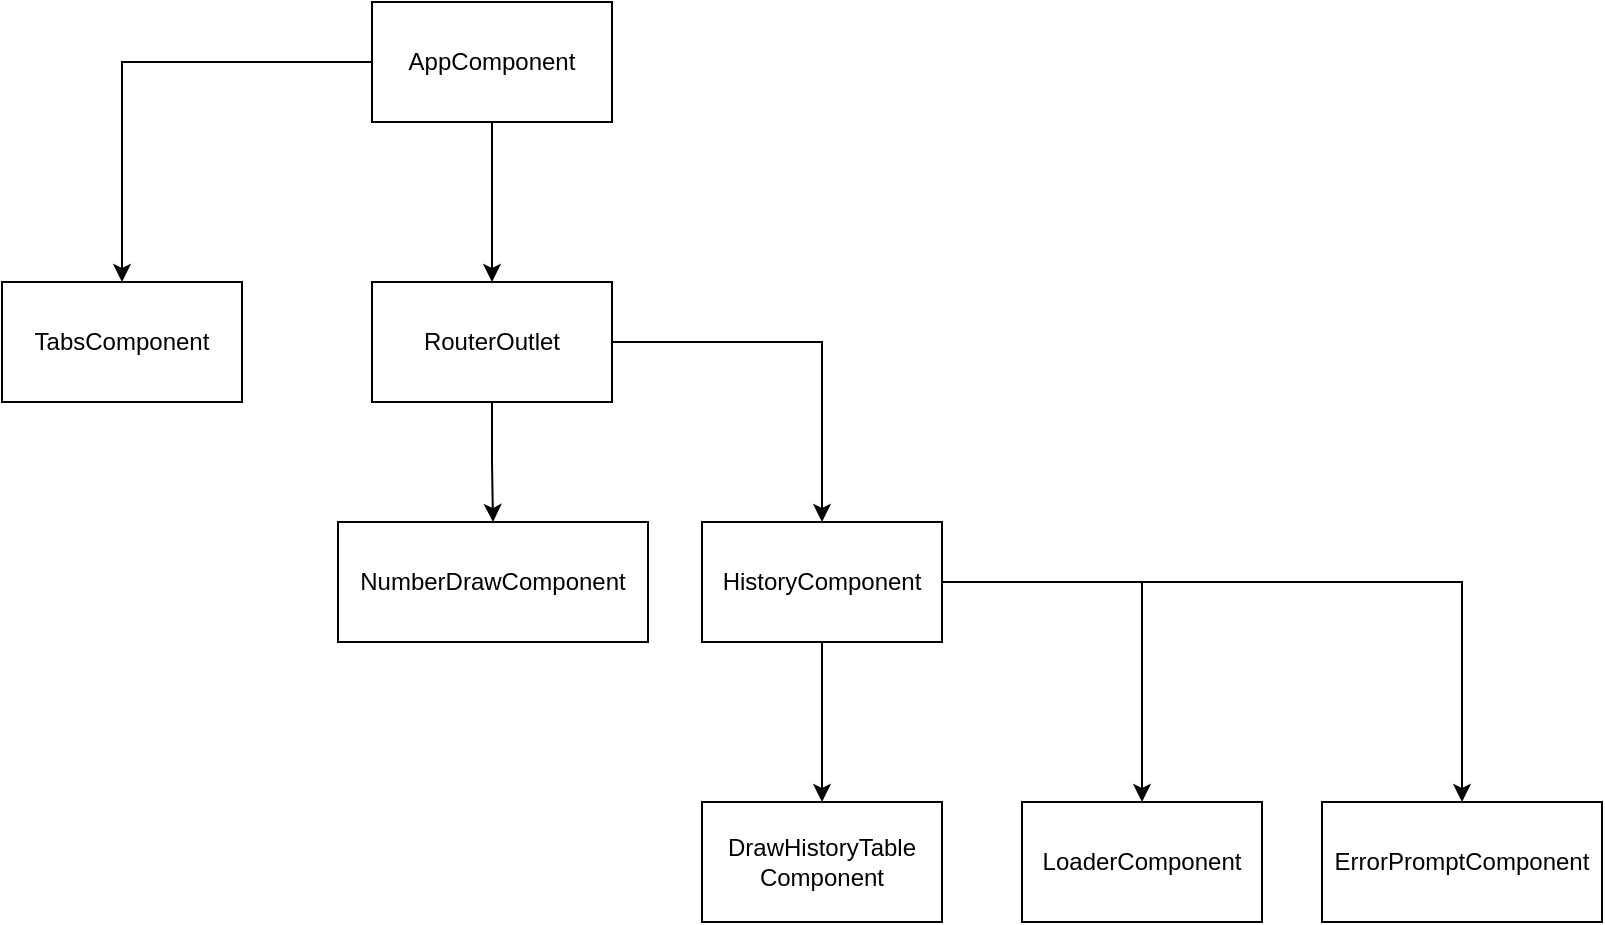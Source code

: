 <mxfile version="14.8.1" type="github">
  <diagram id="aA9bk3Jed56dO0MpWlnY" name="Page-1">
    <mxGraphModel dx="1621" dy="802" grid="1" gridSize="10" guides="1" tooltips="1" connect="1" arrows="1" fold="1" page="1" pageScale="1" pageWidth="850" pageHeight="1100" math="0" shadow="0">
      <root>
        <mxCell id="0" />
        <mxCell id="1" parent="0" />
        <mxCell id="5d1QtSSZ0A6AvVyC7i4N-3" value="" style="edgeStyle=orthogonalEdgeStyle;rounded=0;orthogonalLoop=1;jettySize=auto;html=1;" edge="1" parent="1" source="5d1QtSSZ0A6AvVyC7i4N-1" target="5d1QtSSZ0A6AvVyC7i4N-2">
          <mxGeometry relative="1" as="geometry" />
        </mxCell>
        <mxCell id="5d1QtSSZ0A6AvVyC7i4N-5" value="" style="edgeStyle=orthogonalEdgeStyle;rounded=0;orthogonalLoop=1;jettySize=auto;html=1;" edge="1" parent="1" source="5d1QtSSZ0A6AvVyC7i4N-1" target="5d1QtSSZ0A6AvVyC7i4N-4">
          <mxGeometry relative="1" as="geometry" />
        </mxCell>
        <mxCell id="5d1QtSSZ0A6AvVyC7i4N-1" value="AppComponent" style="rounded=0;whiteSpace=wrap;html=1;" vertex="1" parent="1">
          <mxGeometry x="365" y="60" width="120" height="60" as="geometry" />
        </mxCell>
        <mxCell id="5d1QtSSZ0A6AvVyC7i4N-2" value="TabsComponent" style="rounded=0;whiteSpace=wrap;html=1;" vertex="1" parent="1">
          <mxGeometry x="180" y="200" width="120" height="60" as="geometry" />
        </mxCell>
        <mxCell id="5d1QtSSZ0A6AvVyC7i4N-7" value="" style="edgeStyle=orthogonalEdgeStyle;rounded=0;orthogonalLoop=1;jettySize=auto;html=1;" edge="1" parent="1" source="5d1QtSSZ0A6AvVyC7i4N-4" target="5d1QtSSZ0A6AvVyC7i4N-6">
          <mxGeometry relative="1" as="geometry" />
        </mxCell>
        <mxCell id="5d1QtSSZ0A6AvVyC7i4N-9" value="" style="edgeStyle=orthogonalEdgeStyle;rounded=0;orthogonalLoop=1;jettySize=auto;html=1;" edge="1" parent="1" source="5d1QtSSZ0A6AvVyC7i4N-4" target="5d1QtSSZ0A6AvVyC7i4N-8">
          <mxGeometry relative="1" as="geometry" />
        </mxCell>
        <mxCell id="5d1QtSSZ0A6AvVyC7i4N-4" value="RouterOutlet" style="rounded=0;whiteSpace=wrap;html=1;" vertex="1" parent="1">
          <mxGeometry x="365" y="200" width="120" height="60" as="geometry" />
        </mxCell>
        <mxCell id="5d1QtSSZ0A6AvVyC7i4N-11" value="" style="edgeStyle=orthogonalEdgeStyle;rounded=0;orthogonalLoop=1;jettySize=auto;html=1;" edge="1" parent="1" source="5d1QtSSZ0A6AvVyC7i4N-6" target="5d1QtSSZ0A6AvVyC7i4N-10">
          <mxGeometry relative="1" as="geometry" />
        </mxCell>
        <mxCell id="5d1QtSSZ0A6AvVyC7i4N-13" value="" style="edgeStyle=orthogonalEdgeStyle;rounded=0;orthogonalLoop=1;jettySize=auto;html=1;" edge="1" parent="1" source="5d1QtSSZ0A6AvVyC7i4N-6" target="5d1QtSSZ0A6AvVyC7i4N-12">
          <mxGeometry relative="1" as="geometry" />
        </mxCell>
        <mxCell id="5d1QtSSZ0A6AvVyC7i4N-14" style="edgeStyle=orthogonalEdgeStyle;rounded=0;orthogonalLoop=1;jettySize=auto;html=1;entryX=0.5;entryY=0;entryDx=0;entryDy=0;" edge="1" parent="1" source="5d1QtSSZ0A6AvVyC7i4N-6" target="5d1QtSSZ0A6AvVyC7i4N-15">
          <mxGeometry relative="1" as="geometry">
            <mxPoint x="900" y="460" as="targetPoint" />
          </mxGeometry>
        </mxCell>
        <mxCell id="5d1QtSSZ0A6AvVyC7i4N-6" value="HistoryComponent" style="rounded=0;whiteSpace=wrap;html=1;" vertex="1" parent="1">
          <mxGeometry x="530" y="320" width="120" height="60" as="geometry" />
        </mxCell>
        <mxCell id="5d1QtSSZ0A6AvVyC7i4N-8" value="NumberDrawComponent" style="rounded=0;whiteSpace=wrap;html=1;" vertex="1" parent="1">
          <mxGeometry x="348" y="320" width="155" height="60" as="geometry" />
        </mxCell>
        <mxCell id="5d1QtSSZ0A6AvVyC7i4N-10" value="DrawHistoryTable&lt;br&gt;Component" style="rounded=0;whiteSpace=wrap;html=1;" vertex="1" parent="1">
          <mxGeometry x="530" y="460" width="120" height="60" as="geometry" />
        </mxCell>
        <mxCell id="5d1QtSSZ0A6AvVyC7i4N-12" value="LoaderComponent" style="rounded=0;whiteSpace=wrap;html=1;" vertex="1" parent="1">
          <mxGeometry x="690" y="460" width="120" height="60" as="geometry" />
        </mxCell>
        <mxCell id="5d1QtSSZ0A6AvVyC7i4N-15" value="ErrorPromptComponent" style="rounded=0;whiteSpace=wrap;html=1;" vertex="1" parent="1">
          <mxGeometry x="840" y="460" width="140" height="60" as="geometry" />
        </mxCell>
      </root>
    </mxGraphModel>
  </diagram>
</mxfile>
